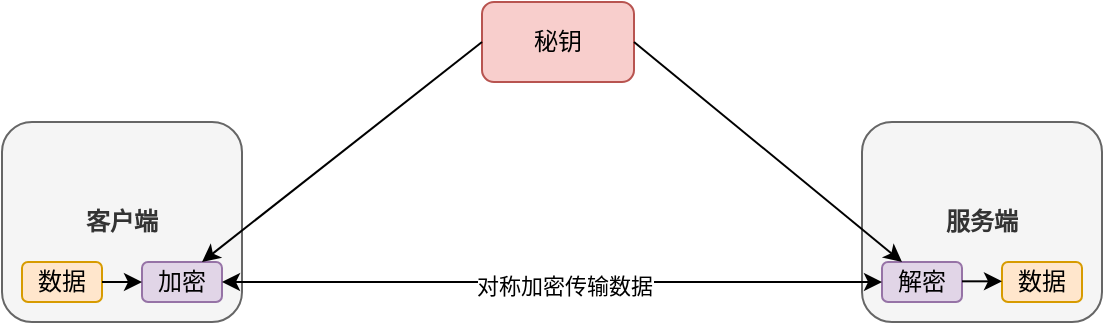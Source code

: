 <mxfile version="14.3.2" type="device"><diagram id="oV9YrcNG6EDxLiJl_KTG" name="Page-1"><mxGraphModel dx="548" dy="568" grid="1" gridSize="10" guides="1" tooltips="1" connect="1" arrows="1" fold="1" page="1" pageScale="1" pageWidth="827" pageHeight="1169" background="#ffffff" math="0" shadow="0"><root><mxCell id="0"/><mxCell id="1" parent="0"/><mxCell id="TxZP3P8sck6YxgSKKsW6-1" value="&lt;div&gt;&lt;span&gt;&lt;b&gt;客户端&lt;/b&gt;&lt;/span&gt;&lt;/div&gt;" style="rounded=1;whiteSpace=wrap;html=1;align=center;fillColor=#f5f5f5;strokeColor=#666666;fontColor=#333333;" vertex="1" parent="1"><mxGeometry x="70" y="220" width="120" height="100" as="geometry"/></mxCell><mxCell id="TxZP3P8sck6YxgSKKsW6-3" value="&lt;div&gt;&lt;span&gt;&lt;b&gt;服务端&lt;/b&gt;&lt;/span&gt;&lt;/div&gt;" style="rounded=1;whiteSpace=wrap;html=1;align=center;fillColor=#f5f5f5;strokeColor=#666666;fontColor=#333333;" vertex="1" parent="1"><mxGeometry x="500" y="220" width="120" height="100" as="geometry"/></mxCell><mxCell id="TxZP3P8sck6YxgSKKsW6-4" value="数据" style="rounded=1;whiteSpace=wrap;html=1;fillColor=#ffe6cc;strokeColor=#d79b00;" vertex="1" parent="1"><mxGeometry x="80" y="290" width="40" height="20" as="geometry"/></mxCell><mxCell id="TxZP3P8sck6YxgSKKsW6-5" value="解密" style="rounded=1;whiteSpace=wrap;html=1;fillColor=#e1d5e7;strokeColor=#9673a6;" vertex="1" parent="1"><mxGeometry x="510" y="290" width="40" height="20" as="geometry"/></mxCell><mxCell id="TxZP3P8sck6YxgSKKsW6-6" value="数据" style="rounded=1;whiteSpace=wrap;html=1;fillColor=#ffe6cc;strokeColor=#d79b00;" vertex="1" parent="1"><mxGeometry x="570" y="290" width="40" height="20" as="geometry"/></mxCell><mxCell id="TxZP3P8sck6YxgSKKsW6-7" value="加密" style="rounded=1;whiteSpace=wrap;html=1;fillColor=#e1d5e7;strokeColor=#9673a6;" vertex="1" parent="1"><mxGeometry x="140" y="290" width="40" height="20" as="geometry"/></mxCell><mxCell id="TxZP3P8sck6YxgSKKsW6-8" value="" style="endArrow=classic;html=1;exitX=1;exitY=0.5;exitDx=0;exitDy=0;entryX=0;entryY=0.5;entryDx=0;entryDy=0;" edge="1" parent="1" source="TxZP3P8sck6YxgSKKsW6-4" target="TxZP3P8sck6YxgSKKsW6-7"><mxGeometry width="50" height="50" relative="1" as="geometry"><mxPoint x="110" y="410" as="sourcePoint"/><mxPoint x="160" y="360" as="targetPoint"/></mxGeometry></mxCell><mxCell id="TxZP3P8sck6YxgSKKsW6-9" value="" style="endArrow=classic;html=1;exitX=1;exitY=0.5;exitDx=0;exitDy=0;entryX=0;entryY=0.5;entryDx=0;entryDy=0;" edge="1" parent="1"><mxGeometry width="50" height="50" relative="1" as="geometry"><mxPoint x="550" y="299.66" as="sourcePoint"/><mxPoint x="570" y="299.66" as="targetPoint"/></mxGeometry></mxCell><mxCell id="TxZP3P8sck6YxgSKKsW6-10" value="" style="endArrow=classic;startArrow=classic;html=1;exitX=1;exitY=0.5;exitDx=0;exitDy=0;entryX=0;entryY=0.5;entryDx=0;entryDy=0;" edge="1" parent="1" source="TxZP3P8sck6YxgSKKsW6-7" target="TxZP3P8sck6YxgSKKsW6-5"><mxGeometry width="50" height="50" relative="1" as="geometry"><mxPoint x="300" y="330" as="sourcePoint"/><mxPoint x="350" y="280" as="targetPoint"/></mxGeometry></mxCell><mxCell id="TxZP3P8sck6YxgSKKsW6-14" value="对称加密传输数据" style="edgeLabel;html=1;align=center;verticalAlign=middle;resizable=0;points=[];" vertex="1" connectable="0" parent="TxZP3P8sck6YxgSKKsW6-10"><mxGeometry x="0.037" y="-2" relative="1" as="geometry"><mxPoint as="offset"/></mxGeometry></mxCell><mxCell id="TxZP3P8sck6YxgSKKsW6-11" value="秘钥" style="rounded=1;whiteSpace=wrap;html=1;fillColor=#f8cecc;strokeColor=#b85450;" vertex="1" parent="1"><mxGeometry x="310" y="160" width="76" height="40" as="geometry"/></mxCell><mxCell id="TxZP3P8sck6YxgSKKsW6-12" value="" style="endArrow=classic;html=1;exitX=0;exitY=0.5;exitDx=0;exitDy=0;entryX=0.75;entryY=0;entryDx=0;entryDy=0;" edge="1" parent="1" source="TxZP3P8sck6YxgSKKsW6-11" target="TxZP3P8sck6YxgSKKsW6-7"><mxGeometry width="50" height="50" relative="1" as="geometry"><mxPoint x="240" y="230" as="sourcePoint"/><mxPoint x="290" y="180" as="targetPoint"/></mxGeometry></mxCell><mxCell id="TxZP3P8sck6YxgSKKsW6-13" value="" style="endArrow=classic;html=1;exitX=1;exitY=0.5;exitDx=0;exitDy=0;entryX=0.25;entryY=0;entryDx=0;entryDy=0;" edge="1" parent="1" source="TxZP3P8sck6YxgSKKsW6-11" target="TxZP3P8sck6YxgSKKsW6-5"><mxGeometry width="50" height="50" relative="1" as="geometry"><mxPoint x="430" y="240" as="sourcePoint"/><mxPoint x="480" y="190" as="targetPoint"/></mxGeometry></mxCell></root></mxGraphModel></diagram></mxfile>